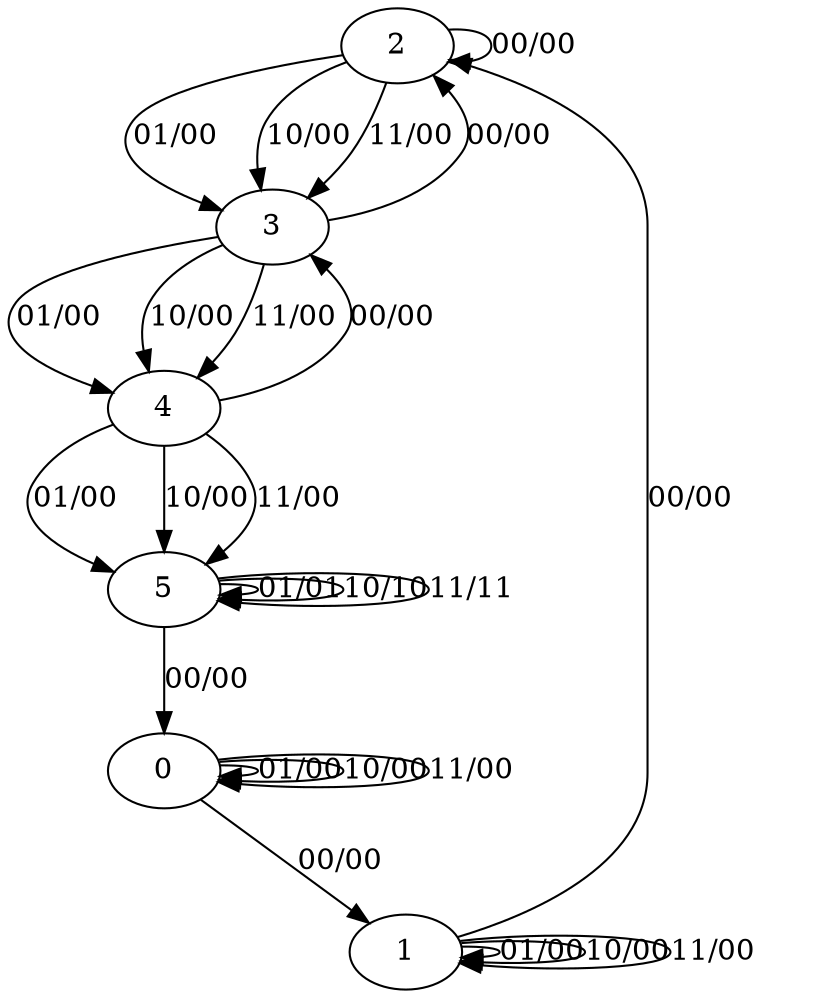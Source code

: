 digraph {
2
0
1
3
4
5
2 -> 2 [label="00/00"]
2 -> 3 [label="01/00"]
2 -> 3 [label="10/00"]
2 -> 3 [label="11/00"]
0 -> 1 [label="00/00"]
0 -> 0 [label="01/00"]
0 -> 0 [label="10/00"]
0 -> 0 [label="11/00"]
1 -> 2 [label="00/00"]
1 -> 1 [label="01/00"]
1 -> 1 [label="10/00"]
1 -> 1 [label="11/00"]
3 -> 2 [label="00/00"]
3 -> 4 [label="01/00"]
3 -> 4 [label="10/00"]
3 -> 4 [label="11/00"]
4 -> 3 [label="00/00"]
4 -> 5 [label="01/00"]
4 -> 5 [label="10/00"]
4 -> 5 [label="11/00"]
5 -> 0 [label="00/00"]
5 -> 5 [label="01/01"]
5 -> 5 [label="10/10"]
5 -> 5 [label="11/11"]
}
